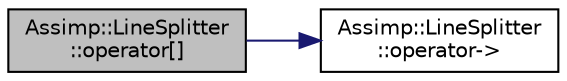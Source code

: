digraph "Assimp::LineSplitter::operator[]"
{
  edge [fontname="Helvetica",fontsize="10",labelfontname="Helvetica",labelfontsize="10"];
  node [fontname="Helvetica",fontsize="10",shape=record];
  rankdir="LR";
  Node1 [label="Assimp::LineSplitter\l::operator[]",height=0.2,width=0.4,color="black", fillcolor="grey75", style="filled", fontcolor="black"];
  Node1 -> Node2 [color="midnightblue",fontsize="10",style="solid",fontname="Helvetica"];
  Node2 [label="Assimp::LineSplitter\l::operator-\>",height=0.2,width=0.4,color="black", fillcolor="white", style="filled",URL="$class_assimp_1_1_line_splitter.html#ad1fbcf3c240f1c87981088165d6f44d4"];
}
